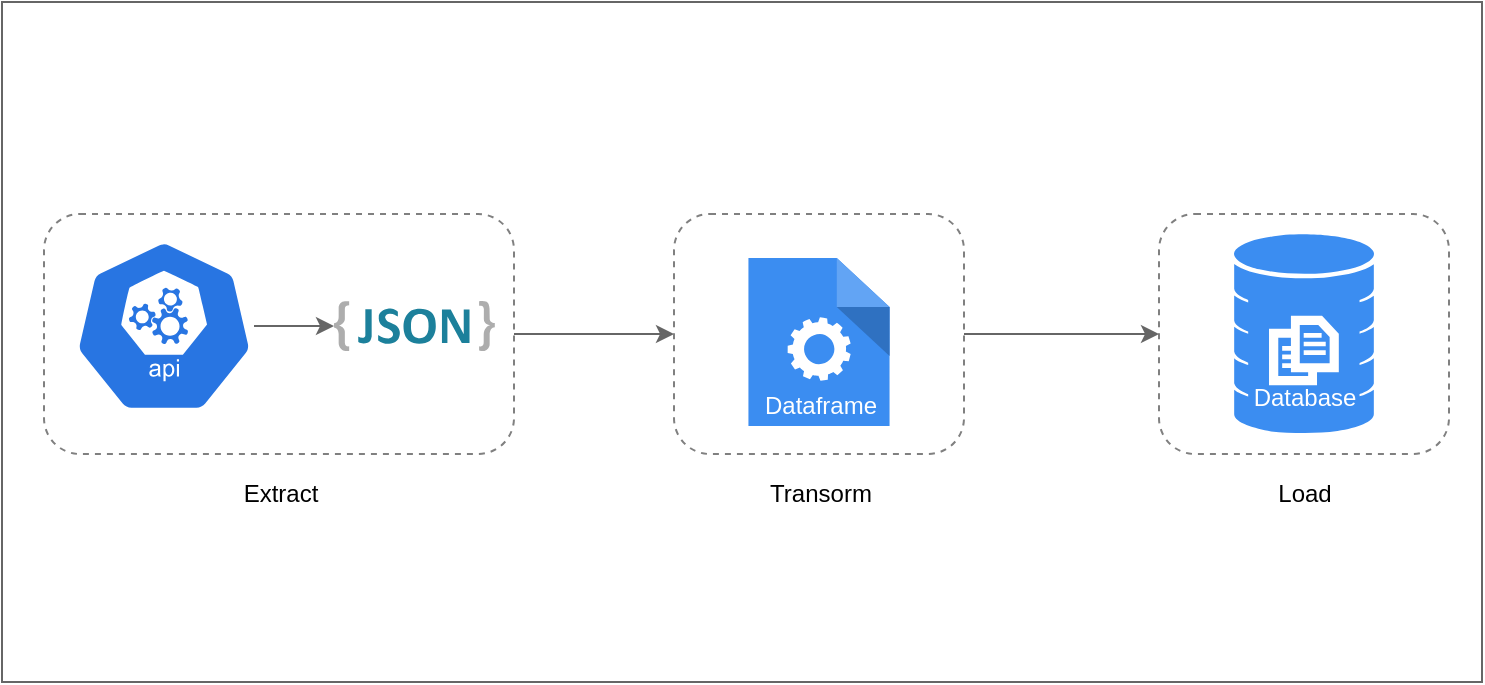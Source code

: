 <mxfile version="13.9.9" type="device"><diagram id="3ofrcb5fjZNRi9EttOBV" name="etl_architecture"><mxGraphModel dx="900" dy="487" grid="1" gridSize="10" guides="1" tooltips="1" connect="1" arrows="1" fold="1" page="1" pageScale="1" pageWidth="827" pageHeight="1169" math="0" shadow="0"><root><mxCell id="0"/><mxCell id="1" parent="0"/><mxCell id="IJqHOG68yOe8qEr6Pqay-18" value="" style="rounded=0;whiteSpace=wrap;html=1;strokeColor=#666666;" vertex="1" parent="1"><mxGeometry x="44" y="44" width="740" height="340" as="geometry"/></mxCell><mxCell id="IJqHOG68yOe8qEr6Pqay-12" style="edgeStyle=orthogonalEdgeStyle;rounded=0;orthogonalLoop=1;jettySize=auto;html=1;entryX=0;entryY=0.5;entryDx=0;entryDy=0;startArrow=none;startFill=0;endArrow=classic;endFill=1;strokeColor=#666666;" edge="1" parent="1" source="IJqHOG68yOe8qEr6Pqay-8" target="IJqHOG68yOe8qEr6Pqay-9"><mxGeometry relative="1" as="geometry"/></mxCell><mxCell id="IJqHOG68yOe8qEr6Pqay-8" value="" style="rounded=1;whiteSpace=wrap;html=1;fillColor=none;strokeColor=#808080;dashed=1;" vertex="1" parent="1"><mxGeometry x="65" y="150" width="235" height="120" as="geometry"/></mxCell><mxCell id="IJqHOG68yOe8qEr6Pqay-10" value="" style="rounded=1;whiteSpace=wrap;html=1;fillColor=none;strokeColor=#808080;dashed=1;" vertex="1" parent="1"><mxGeometry x="622.5" y="150" width="145" height="120" as="geometry"/></mxCell><mxCell id="IJqHOG68yOe8qEr6Pqay-13" style="edgeStyle=orthogonalEdgeStyle;rounded=0;orthogonalLoop=1;jettySize=auto;html=1;startArrow=none;startFill=0;endArrow=classic;endFill=1;strokeColor=#666666;" edge="1" parent="1" source="IJqHOG68yOe8qEr6Pqay-9" target="IJqHOG68yOe8qEr6Pqay-10"><mxGeometry relative="1" as="geometry"/></mxCell><mxCell id="IJqHOG68yOe8qEr6Pqay-9" value="" style="rounded=1;whiteSpace=wrap;html=1;fillColor=none;strokeColor=#808080;dashed=1;" vertex="1" parent="1"><mxGeometry x="380" y="150" width="145" height="120" as="geometry"/></mxCell><mxCell id="IJqHOG68yOe8qEr6Pqay-1" value="" style="html=1;dashed=0;whitespace=wrap;fillColor=#2875E2;strokeColor=#ffffff;points=[[0.005,0.63,0],[0.1,0.2,0],[0.9,0.2,0],[0.5,0,0],[0.995,0.63,0],[0.72,0.99,0],[0.5,1,0],[0.28,0.99,0]];shape=mxgraph.kubernetes.icon;prIcon=api" vertex="1" parent="1"><mxGeometry x="80" y="160" width="90" height="92" as="geometry"/></mxCell><mxCell id="IJqHOG68yOe8qEr6Pqay-11" style="edgeStyle=orthogonalEdgeStyle;rounded=0;orthogonalLoop=1;jettySize=auto;html=1;endArrow=none;endFill=0;startArrow=classic;startFill=1;strokeColor=#666666;" edge="1" parent="1" source="IJqHOG68yOe8qEr6Pqay-2" target="IJqHOG68yOe8qEr6Pqay-1"><mxGeometry relative="1" as="geometry"/></mxCell><mxCell id="IJqHOG68yOe8qEr6Pqay-2" value="" style="dashed=0;outlineConnect=0;html=1;align=center;labelPosition=center;verticalLabelPosition=bottom;verticalAlign=top;shape=mxgraph.weblogos.json_2" vertex="1" parent="1"><mxGeometry x="210" y="193.4" width="80.4" height="25.2" as="geometry"/></mxCell><mxCell id="IJqHOG68yOe8qEr6Pqay-3" value="" style="html=1;aspect=fixed;strokeColor=none;shadow=0;align=center;verticalAlign=top;fillColor=#3B8DF1;shape=mxgraph.gcp2.process" vertex="1" parent="1"><mxGeometry x="417.22" y="172" width="70.56" height="84" as="geometry"/></mxCell><mxCell id="IJqHOG68yOe8qEr6Pqay-7" value="" style="html=1;aspect=fixed;strokeColor=none;shadow=0;align=center;verticalAlign=top;fillColor=#3B8DF1;shape=mxgraph.gcp2.database_3" vertex="1" parent="1"><mxGeometry x="660" y="160" width="70" height="100" as="geometry"/></mxCell><mxCell id="IJqHOG68yOe8qEr6Pqay-14" value="Extract" style="text;html=1;align=center;verticalAlign=middle;resizable=0;points=[];autosize=1;" vertex="1" parent="1"><mxGeometry x="157.5" y="280" width="50" height="20" as="geometry"/></mxCell><mxCell id="IJqHOG68yOe8qEr6Pqay-15" value="Transorm" style="text;html=1;align=center;verticalAlign=middle;resizable=0;points=[];autosize=1;" vertex="1" parent="1"><mxGeometry x="417.5" y="280" width="70" height="20" as="geometry"/></mxCell><mxCell id="IJqHOG68yOe8qEr6Pqay-16" value="Load" style="text;html=1;align=center;verticalAlign=middle;resizable=0;points=[];autosize=1;" vertex="1" parent="1"><mxGeometry x="675" y="280" width="40" height="20" as="geometry"/></mxCell><mxCell id="IJqHOG68yOe8qEr6Pqay-19" value="&lt;font color=&quot;#ffffff&quot;&gt;Dataframe&lt;/font&gt;" style="text;html=1;align=center;verticalAlign=middle;resizable=0;points=[];autosize=1;" vertex="1" parent="1"><mxGeometry x="417.78" y="236" width="70" height="20" as="geometry"/></mxCell><mxCell id="IJqHOG68yOe8qEr6Pqay-20" value="&lt;font color=&quot;#ffffff&quot;&gt;Database&lt;/font&gt;" style="text;html=1;align=center;verticalAlign=middle;resizable=0;points=[];autosize=1;" vertex="1" parent="1"><mxGeometry x="660" y="232" width="70" height="20" as="geometry"/></mxCell></root></mxGraphModel></diagram></mxfile>